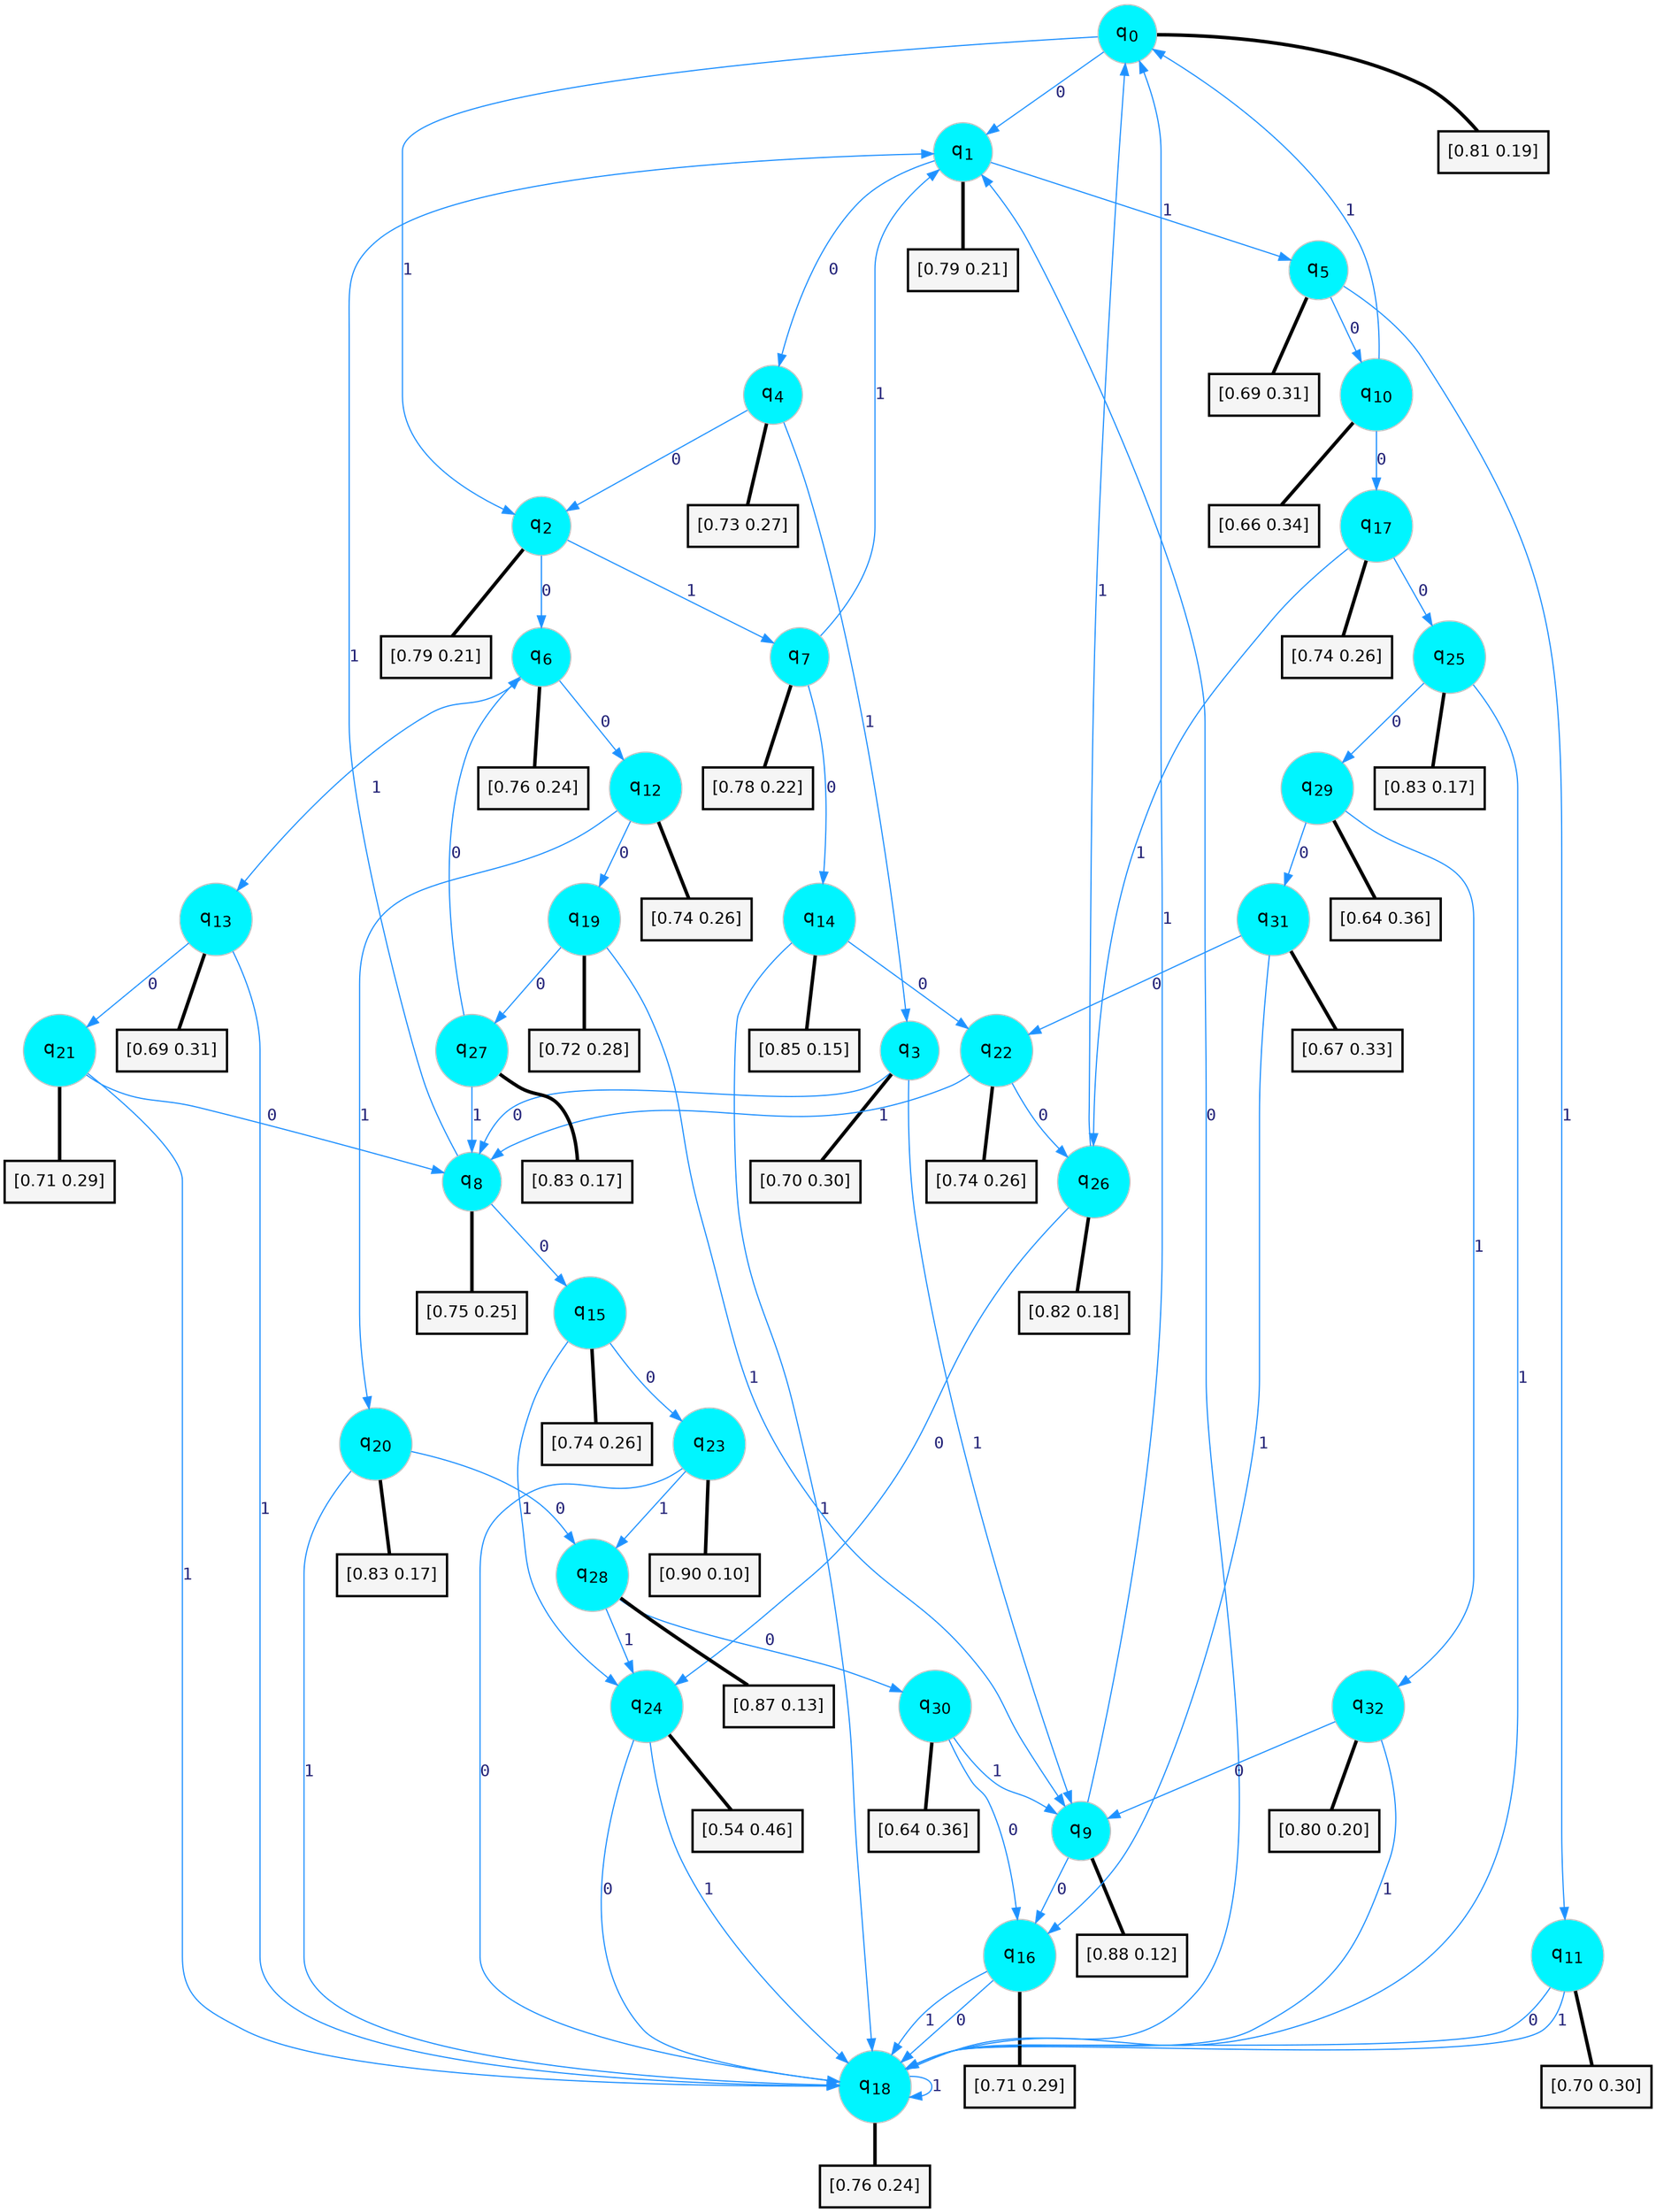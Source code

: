 digraph G {
graph [
bgcolor=transparent, dpi=300, rankdir=TD, size="40,25"];
node [
color=gray, fillcolor=turquoise1, fontcolor=black, fontname=Helvetica, fontsize=16, fontweight=bold, shape=circle, style=filled];
edge [
arrowsize=1, color=dodgerblue1, fontcolor=midnightblue, fontname=courier, fontweight=bold, penwidth=1, style=solid, weight=20];
0[label=<q<SUB>0</SUB>>];
1[label=<q<SUB>1</SUB>>];
2[label=<q<SUB>2</SUB>>];
3[label=<q<SUB>3</SUB>>];
4[label=<q<SUB>4</SUB>>];
5[label=<q<SUB>5</SUB>>];
6[label=<q<SUB>6</SUB>>];
7[label=<q<SUB>7</SUB>>];
8[label=<q<SUB>8</SUB>>];
9[label=<q<SUB>9</SUB>>];
10[label=<q<SUB>10</SUB>>];
11[label=<q<SUB>11</SUB>>];
12[label=<q<SUB>12</SUB>>];
13[label=<q<SUB>13</SUB>>];
14[label=<q<SUB>14</SUB>>];
15[label=<q<SUB>15</SUB>>];
16[label=<q<SUB>16</SUB>>];
17[label=<q<SUB>17</SUB>>];
18[label=<q<SUB>18</SUB>>];
19[label=<q<SUB>19</SUB>>];
20[label=<q<SUB>20</SUB>>];
21[label=<q<SUB>21</SUB>>];
22[label=<q<SUB>22</SUB>>];
23[label=<q<SUB>23</SUB>>];
24[label=<q<SUB>24</SUB>>];
25[label=<q<SUB>25</SUB>>];
26[label=<q<SUB>26</SUB>>];
27[label=<q<SUB>27</SUB>>];
28[label=<q<SUB>28</SUB>>];
29[label=<q<SUB>29</SUB>>];
30[label=<q<SUB>30</SUB>>];
31[label=<q<SUB>31</SUB>>];
32[label=<q<SUB>32</SUB>>];
33[label="[0.81 0.19]", shape=box,fontcolor=black, fontname=Helvetica, fontsize=14, penwidth=2, fillcolor=whitesmoke,color=black];
34[label="[0.79 0.21]", shape=box,fontcolor=black, fontname=Helvetica, fontsize=14, penwidth=2, fillcolor=whitesmoke,color=black];
35[label="[0.79 0.21]", shape=box,fontcolor=black, fontname=Helvetica, fontsize=14, penwidth=2, fillcolor=whitesmoke,color=black];
36[label="[0.70 0.30]", shape=box,fontcolor=black, fontname=Helvetica, fontsize=14, penwidth=2, fillcolor=whitesmoke,color=black];
37[label="[0.73 0.27]", shape=box,fontcolor=black, fontname=Helvetica, fontsize=14, penwidth=2, fillcolor=whitesmoke,color=black];
38[label="[0.69 0.31]", shape=box,fontcolor=black, fontname=Helvetica, fontsize=14, penwidth=2, fillcolor=whitesmoke,color=black];
39[label="[0.76 0.24]", shape=box,fontcolor=black, fontname=Helvetica, fontsize=14, penwidth=2, fillcolor=whitesmoke,color=black];
40[label="[0.78 0.22]", shape=box,fontcolor=black, fontname=Helvetica, fontsize=14, penwidth=2, fillcolor=whitesmoke,color=black];
41[label="[0.75 0.25]", shape=box,fontcolor=black, fontname=Helvetica, fontsize=14, penwidth=2, fillcolor=whitesmoke,color=black];
42[label="[0.88 0.12]", shape=box,fontcolor=black, fontname=Helvetica, fontsize=14, penwidth=2, fillcolor=whitesmoke,color=black];
43[label="[0.66 0.34]", shape=box,fontcolor=black, fontname=Helvetica, fontsize=14, penwidth=2, fillcolor=whitesmoke,color=black];
44[label="[0.70 0.30]", shape=box,fontcolor=black, fontname=Helvetica, fontsize=14, penwidth=2, fillcolor=whitesmoke,color=black];
45[label="[0.74 0.26]", shape=box,fontcolor=black, fontname=Helvetica, fontsize=14, penwidth=2, fillcolor=whitesmoke,color=black];
46[label="[0.69 0.31]", shape=box,fontcolor=black, fontname=Helvetica, fontsize=14, penwidth=2, fillcolor=whitesmoke,color=black];
47[label="[0.85 0.15]", shape=box,fontcolor=black, fontname=Helvetica, fontsize=14, penwidth=2, fillcolor=whitesmoke,color=black];
48[label="[0.74 0.26]", shape=box,fontcolor=black, fontname=Helvetica, fontsize=14, penwidth=2, fillcolor=whitesmoke,color=black];
49[label="[0.71 0.29]", shape=box,fontcolor=black, fontname=Helvetica, fontsize=14, penwidth=2, fillcolor=whitesmoke,color=black];
50[label="[0.74 0.26]", shape=box,fontcolor=black, fontname=Helvetica, fontsize=14, penwidth=2, fillcolor=whitesmoke,color=black];
51[label="[0.76 0.24]", shape=box,fontcolor=black, fontname=Helvetica, fontsize=14, penwidth=2, fillcolor=whitesmoke,color=black];
52[label="[0.72 0.28]", shape=box,fontcolor=black, fontname=Helvetica, fontsize=14, penwidth=2, fillcolor=whitesmoke,color=black];
53[label="[0.83 0.17]", shape=box,fontcolor=black, fontname=Helvetica, fontsize=14, penwidth=2, fillcolor=whitesmoke,color=black];
54[label="[0.71 0.29]", shape=box,fontcolor=black, fontname=Helvetica, fontsize=14, penwidth=2, fillcolor=whitesmoke,color=black];
55[label="[0.74 0.26]", shape=box,fontcolor=black, fontname=Helvetica, fontsize=14, penwidth=2, fillcolor=whitesmoke,color=black];
56[label="[0.90 0.10]", shape=box,fontcolor=black, fontname=Helvetica, fontsize=14, penwidth=2, fillcolor=whitesmoke,color=black];
57[label="[0.54 0.46]", shape=box,fontcolor=black, fontname=Helvetica, fontsize=14, penwidth=2, fillcolor=whitesmoke,color=black];
58[label="[0.83 0.17]", shape=box,fontcolor=black, fontname=Helvetica, fontsize=14, penwidth=2, fillcolor=whitesmoke,color=black];
59[label="[0.82 0.18]", shape=box,fontcolor=black, fontname=Helvetica, fontsize=14, penwidth=2, fillcolor=whitesmoke,color=black];
60[label="[0.83 0.17]", shape=box,fontcolor=black, fontname=Helvetica, fontsize=14, penwidth=2, fillcolor=whitesmoke,color=black];
61[label="[0.87 0.13]", shape=box,fontcolor=black, fontname=Helvetica, fontsize=14, penwidth=2, fillcolor=whitesmoke,color=black];
62[label="[0.64 0.36]", shape=box,fontcolor=black, fontname=Helvetica, fontsize=14, penwidth=2, fillcolor=whitesmoke,color=black];
63[label="[0.64 0.36]", shape=box,fontcolor=black, fontname=Helvetica, fontsize=14, penwidth=2, fillcolor=whitesmoke,color=black];
64[label="[0.67 0.33]", shape=box,fontcolor=black, fontname=Helvetica, fontsize=14, penwidth=2, fillcolor=whitesmoke,color=black];
65[label="[0.80 0.20]", shape=box,fontcolor=black, fontname=Helvetica, fontsize=14, penwidth=2, fillcolor=whitesmoke,color=black];
0->1 [label=0];
0->2 [label=1];
0->33 [arrowhead=none, penwidth=3,color=black];
1->4 [label=0];
1->5 [label=1];
1->34 [arrowhead=none, penwidth=3,color=black];
2->6 [label=0];
2->7 [label=1];
2->35 [arrowhead=none, penwidth=3,color=black];
3->8 [label=0];
3->9 [label=1];
3->36 [arrowhead=none, penwidth=3,color=black];
4->2 [label=0];
4->3 [label=1];
4->37 [arrowhead=none, penwidth=3,color=black];
5->10 [label=0];
5->11 [label=1];
5->38 [arrowhead=none, penwidth=3,color=black];
6->12 [label=0];
6->13 [label=1];
6->39 [arrowhead=none, penwidth=3,color=black];
7->14 [label=0];
7->1 [label=1];
7->40 [arrowhead=none, penwidth=3,color=black];
8->15 [label=0];
8->1 [label=1];
8->41 [arrowhead=none, penwidth=3,color=black];
9->16 [label=0];
9->0 [label=1];
9->42 [arrowhead=none, penwidth=3,color=black];
10->17 [label=0];
10->0 [label=1];
10->43 [arrowhead=none, penwidth=3,color=black];
11->18 [label=0];
11->18 [label=1];
11->44 [arrowhead=none, penwidth=3,color=black];
12->19 [label=0];
12->20 [label=1];
12->45 [arrowhead=none, penwidth=3,color=black];
13->21 [label=0];
13->18 [label=1];
13->46 [arrowhead=none, penwidth=3,color=black];
14->22 [label=0];
14->18 [label=1];
14->47 [arrowhead=none, penwidth=3,color=black];
15->23 [label=0];
15->24 [label=1];
15->48 [arrowhead=none, penwidth=3,color=black];
16->18 [label=0];
16->18 [label=1];
16->49 [arrowhead=none, penwidth=3,color=black];
17->25 [label=0];
17->26 [label=1];
17->50 [arrowhead=none, penwidth=3,color=black];
18->1 [label=0];
18->18 [label=1];
18->51 [arrowhead=none, penwidth=3,color=black];
19->27 [label=0];
19->9 [label=1];
19->52 [arrowhead=none, penwidth=3,color=black];
20->28 [label=0];
20->18 [label=1];
20->53 [arrowhead=none, penwidth=3,color=black];
21->8 [label=0];
21->18 [label=1];
21->54 [arrowhead=none, penwidth=3,color=black];
22->26 [label=0];
22->8 [label=1];
22->55 [arrowhead=none, penwidth=3,color=black];
23->18 [label=0];
23->28 [label=1];
23->56 [arrowhead=none, penwidth=3,color=black];
24->18 [label=0];
24->18 [label=1];
24->57 [arrowhead=none, penwidth=3,color=black];
25->29 [label=0];
25->18 [label=1];
25->58 [arrowhead=none, penwidth=3,color=black];
26->24 [label=0];
26->0 [label=1];
26->59 [arrowhead=none, penwidth=3,color=black];
27->6 [label=0];
27->8 [label=1];
27->60 [arrowhead=none, penwidth=3,color=black];
28->30 [label=0];
28->24 [label=1];
28->61 [arrowhead=none, penwidth=3,color=black];
29->31 [label=0];
29->32 [label=1];
29->62 [arrowhead=none, penwidth=3,color=black];
30->16 [label=0];
30->9 [label=1];
30->63 [arrowhead=none, penwidth=3,color=black];
31->22 [label=0];
31->16 [label=1];
31->64 [arrowhead=none, penwidth=3,color=black];
32->9 [label=0];
32->18 [label=1];
32->65 [arrowhead=none, penwidth=3,color=black];
}
